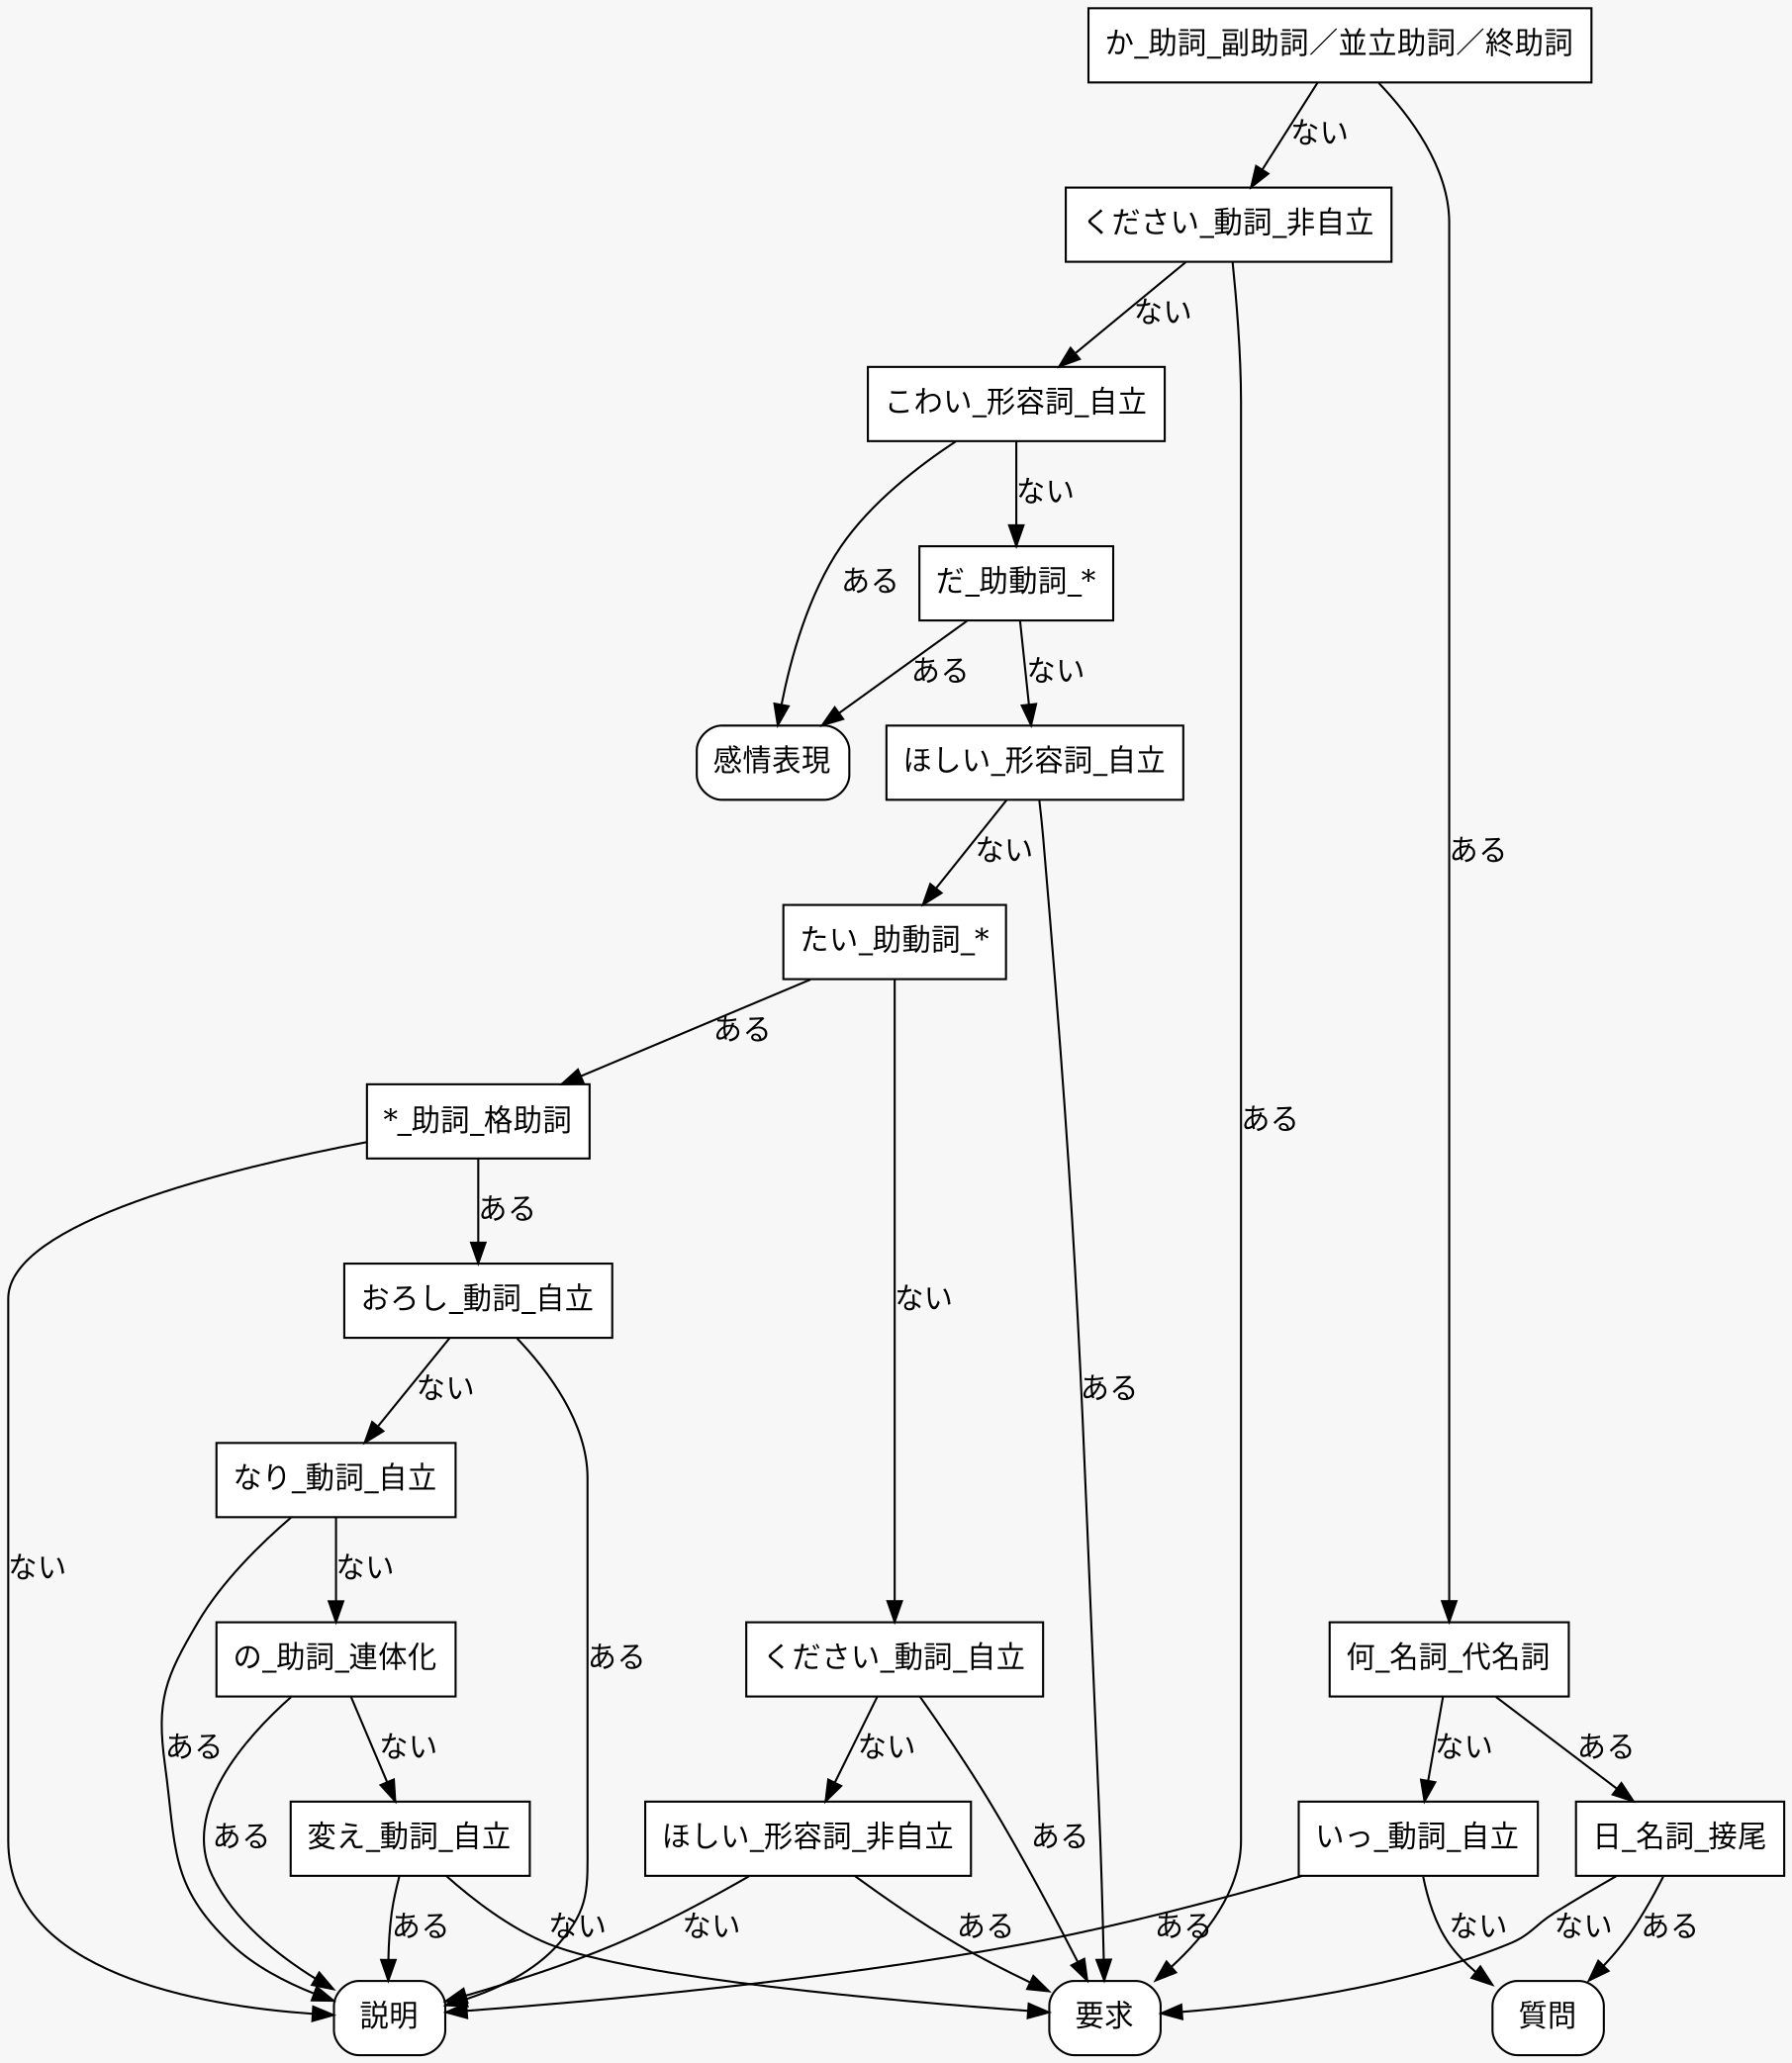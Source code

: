 digraph {
	graph [bgcolor="#f7f7f7" fontsize=18]
	node [fillcolor=white shape=box]
	"か_助詞_副助詞／並立助詞／終助詞" [shape=box style="solid,filled"]
	"ください_動詞_非自立" [shape=box style="solid,filled"]
	"こわい_形容詞_自立" [shape=box style="solid,filled"]
	"だ_助動詞_*" [shape=box style="solid,filled"]
	"ほしい_形容詞_自立" [shape=box style="solid,filled"]
	"たい_助動詞_*" [shape=box style="solid,filled"]
	"ください_動詞_自立" [shape=box style="solid,filled"]
	"ほしい_形容詞_非自立" [shape=box style="solid,filled"]
	"説明" [shape=box style="solid,filled,rounded"]
	"要求" [shape=box style="solid,filled,rounded"]
	"要求" [shape=box style="solid,filled,rounded"]
	"*_助詞_格助詞" [shape=box style="solid,filled"]
	"説明" [shape=box style="solid,filled,rounded"]
	"おろし_動詞_自立" [shape=box style="solid,filled"]
	"なり_動詞_自立" [shape=box style="solid,filled"]
	"の_助詞_連体化" [shape=box style="solid,filled"]
	"変え_動詞_自立" [shape=box style="solid,filled"]
	"要求" [shape=box style="solid,filled,rounded"]
	"説明" [shape=box style="solid,filled,rounded"]
	"説明" [shape=box style="solid,filled,rounded"]
	"説明" [shape=box style="solid,filled,rounded"]
	"説明" [shape=box style="solid,filled,rounded"]
	"要求" [shape=box style="solid,filled,rounded"]
	"感情表現" [shape=box style="solid,filled,rounded"]
	"感情表現" [shape=box style="solid,filled,rounded"]
	"要求" [shape=box style="solid,filled,rounded"]
	"何_名詞_代名詞" [shape=box style="solid,filled"]
	"いっ_動詞_自立" [shape=box style="solid,filled"]
	"質問" [shape=box style="solid,filled,rounded"]
	"説明" [shape=box style="solid,filled,rounded"]
	"日_名詞_接尾" [shape=box style="solid,filled"]
	"要求" [shape=box style="solid,filled,rounded"]
	"質問" [shape=box style="solid,filled,rounded"]
	"か_助詞_副助詞／並立助詞／終助詞" -> "ください_動詞_非自立" [label="ない" arrowhead=normal]
	"ください_動詞_非自立" -> "こわい_形容詞_自立" [label="ない" arrowhead=normal]
	"こわい_形容詞_自立" -> "だ_助動詞_*" [label="ない" arrowhead=normal]
	"だ_助動詞_*" -> "ほしい_形容詞_自立" [label="ない" arrowhead=normal]
	"ほしい_形容詞_自立" -> "たい_助動詞_*" [label="ない" arrowhead=normal]
	"たい_助動詞_*" -> "ください_動詞_自立" [label="ない" arrowhead=normal]
	"ください_動詞_自立" -> "ほしい_形容詞_非自立" [label="ない" arrowhead=normal]
	"ほしい_形容詞_非自立" -> "説明" [label="ない" arrowhead=normal]
	"ほしい_形容詞_非自立" -> "要求" [label="ある" arrowhead=normal]
	"ください_動詞_自立" -> "要求" [label="ある" arrowhead=normal]
	"たい_助動詞_*" -> "*_助詞_格助詞" [label="ある" arrowhead=normal]
	"*_助詞_格助詞" -> "説明" [label="ない" arrowhead=normal]
	"*_助詞_格助詞" -> "おろし_動詞_自立" [label="ある" arrowhead=normal]
	"おろし_動詞_自立" -> "なり_動詞_自立" [label="ない" arrowhead=normal]
	"なり_動詞_自立" -> "の_助詞_連体化" [label="ない" arrowhead=normal]
	"の_助詞_連体化" -> "変え_動詞_自立" [label="ない" arrowhead=normal]
	"変え_動詞_自立" -> "要求" [label="ない" arrowhead=normal]
	"変え_動詞_自立" -> "説明" [label="ある" arrowhead=normal]
	"の_助詞_連体化" -> "説明" [label="ある" arrowhead=normal]
	"なり_動詞_自立" -> "説明" [label="ある" arrowhead=normal]
	"おろし_動詞_自立" -> "説明" [label="ある" arrowhead=normal]
	"ほしい_形容詞_自立" -> "要求" [label="ある" arrowhead=normal]
	"だ_助動詞_*" -> "感情表現" [label="ある" arrowhead=normal]
	"こわい_形容詞_自立" -> "感情表現" [label="ある" arrowhead=normal]
	"ください_動詞_非自立" -> "要求" [label="ある" arrowhead=normal]
	"か_助詞_副助詞／並立助詞／終助詞" -> "何_名詞_代名詞" [label="ある" arrowhead=normal]
	"何_名詞_代名詞" -> "いっ_動詞_自立" [label="ない" arrowhead=normal]
	"いっ_動詞_自立" -> "質問" [label="ない" arrowhead=normal]
	"いっ_動詞_自立" -> "説明" [label="ある" arrowhead=normal]
	"何_名詞_代名詞" -> "日_名詞_接尾" [label="ある" arrowhead=normal]
	"日_名詞_接尾" -> "要求" [label="ない" arrowhead=normal]
	"日_名詞_接尾" -> "質問" [label="ある" arrowhead=normal]
}
